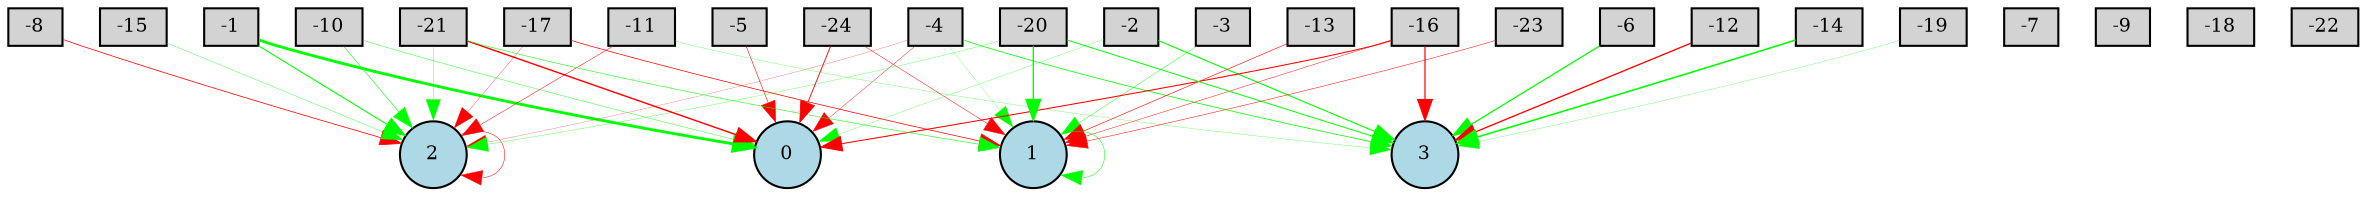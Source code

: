 digraph {
	node [fontsize=9 height=0.2 shape=circle width=0.2]
	-1 [fillcolor=lightgray shape=box style=filled]
	-2 [fillcolor=lightgray shape=box style=filled]
	-3 [fillcolor=lightgray shape=box style=filled]
	-4 [fillcolor=lightgray shape=box style=filled]
	-5 [fillcolor=lightgray shape=box style=filled]
	-6 [fillcolor=lightgray shape=box style=filled]
	-7 [fillcolor=lightgray shape=box style=filled]
	-8 [fillcolor=lightgray shape=box style=filled]
	-9 [fillcolor=lightgray shape=box style=filled]
	-10 [fillcolor=lightgray shape=box style=filled]
	-11 [fillcolor=lightgray shape=box style=filled]
	-12 [fillcolor=lightgray shape=box style=filled]
	-13 [fillcolor=lightgray shape=box style=filled]
	-14 [fillcolor=lightgray shape=box style=filled]
	-15 [fillcolor=lightgray shape=box style=filled]
	-16 [fillcolor=lightgray shape=box style=filled]
	-17 [fillcolor=lightgray shape=box style=filled]
	-18 [fillcolor=lightgray shape=box style=filled]
	-19 [fillcolor=lightgray shape=box style=filled]
	-20 [fillcolor=lightgray shape=box style=filled]
	-21 [fillcolor=lightgray shape=box style=filled]
	-22 [fillcolor=lightgray shape=box style=filled]
	-23 [fillcolor=lightgray shape=box style=filled]
	-24 [fillcolor=lightgray shape=box style=filled]
	0 [fillcolor=lightblue style=filled]
	1 [fillcolor=lightblue style=filled]
	2 [fillcolor=lightblue style=filled]
	3 [fillcolor=lightblue style=filled]
	-20 -> 2 [color=green penwidth=0.13885497532067947 style=solid]
	-10 -> 2 [color=green penwidth=0.27948860087899297 style=solid]
	-2 -> 0 [color=green penwidth=0.1249141336465712 style=solid]
	-19 -> 3 [color=green penwidth=0.1229617817739513 style=solid]
	-24 -> 1 [color=red penwidth=0.22736191423617597 style=solid]
	-16 -> 3 [color=red penwidth=0.58968377448631 style=solid]
	-6 -> 3 [color=green penwidth=0.6076175804071884 style=solid]
	-15 -> 2 [color=green penwidth=0.16544682533411398 style=solid]
	-4 -> 2 [color=red penwidth=0.10927822494991513 style=solid]
	-21 -> 1 [color=green penwidth=0.26209098602824843 style=solid]
	-20 -> 3 [color=green penwidth=0.4632931627893184 style=solid]
	-1 -> 0 [color=green penwidth=1.362331348508378 style=solid]
	-4 -> 3 [color=green penwidth=0.3668839470307703 style=solid]
	-21 -> 0 [color=red penwidth=0.6834105893595198 style=solid]
	-16 -> 0 [color=red penwidth=0.501483528466229 style=solid]
	-8 -> 2 [color=red penwidth=0.3692619473114461 style=solid]
	2 -> 2 [color=red penwidth=0.25085158167893673 style=solid]
	-10 -> 0 [color=green penwidth=0.19859785176757516 style=solid]
	1 -> 1 [color=green penwidth=0.24345348292004065 style=solid]
	-5 -> 0 [color=red penwidth=0.27182197343947856 style=solid]
	-14 -> 3 [color=green penwidth=0.7557657677377124 style=solid]
	-17 -> 2 [color=red penwidth=0.14370826538791198 style=solid]
	-1 -> 2 [color=green penwidth=0.5151875177825953 style=solid]
	-11 -> 3 [color=green penwidth=0.12409736289577453 style=solid]
	-16 -> 1 [color=red penwidth=0.21723608234398528 style=solid]
	-3 -> 1 [color=green penwidth=0.20119526543545802 style=solid]
	-4 -> 0 [color=red penwidth=0.185270817282082 style=solid]
	-13 -> 1 [color=red penwidth=0.28128583482960684 style=solid]
	-20 -> 1 [color=green penwidth=0.6695359562236273 style=solid]
	-23 -> 1 [color=red penwidth=0.23721341428843254 style=solid]
	-12 -> 3 [color=red penwidth=0.6323966031963423 style=solid]
	-2 -> 3 [color=green penwidth=0.5275926541673887 style=solid]
	-21 -> 2 [color=green penwidth=0.1567644530534768 style=solid]
	-24 -> 0 [color=red penwidth=0.4248424084557473 style=solid]
	-11 -> 2 [color=red penwidth=0.23623440905016896 style=solid]
	-17 -> 1 [color=red penwidth=0.3506286952996771 style=solid]
	-4 -> 1 [color=green penwidth=0.1151425048589219 style=solid]
}
